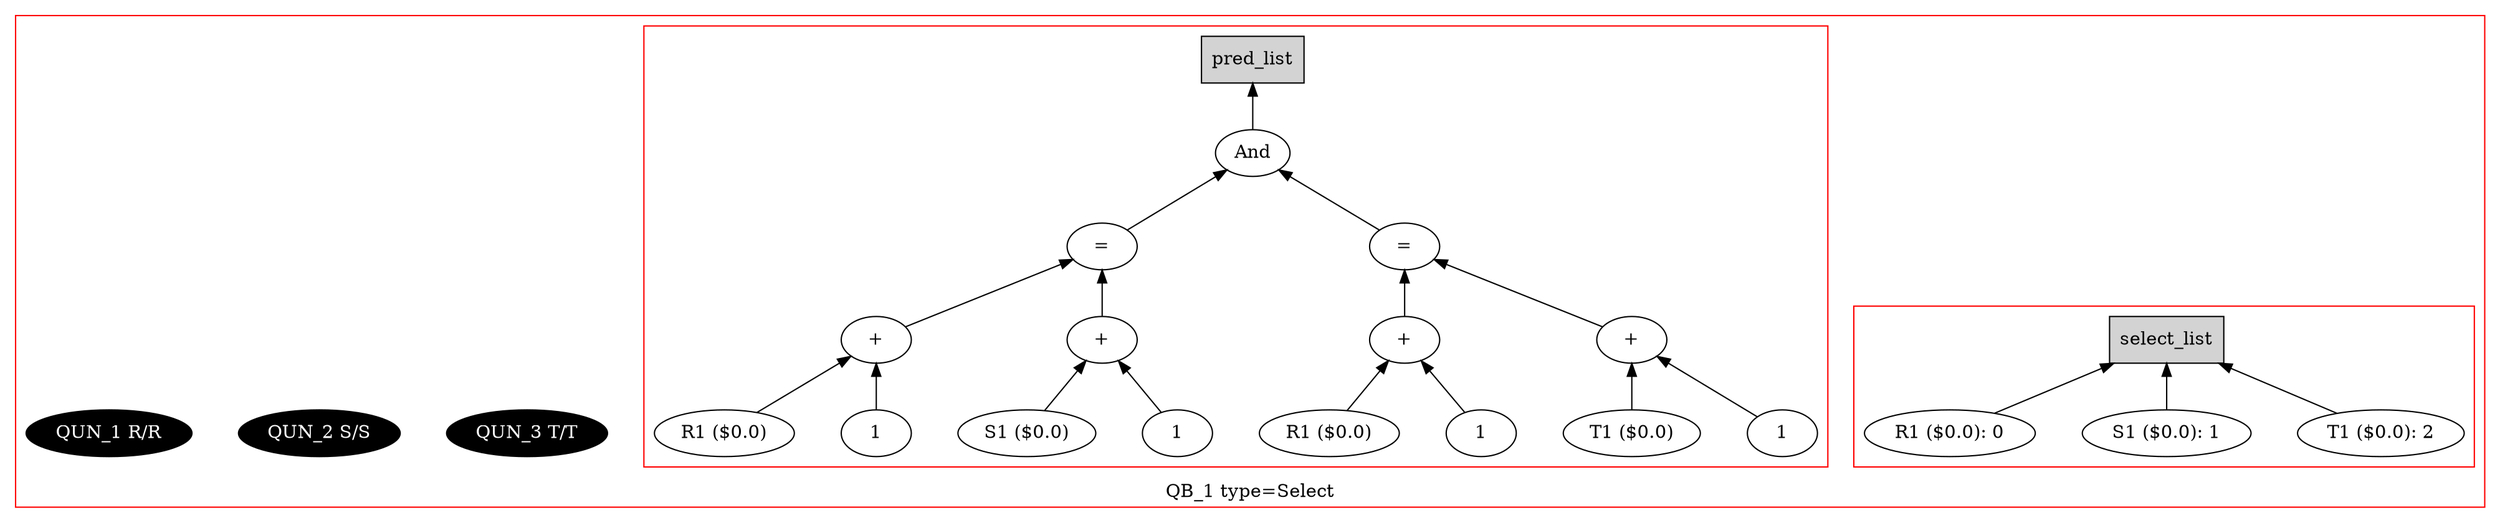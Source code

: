 digraph example1 {
    rankdir=BT;
    nodesep=0.5;
    ordering="in";
  subgraph cluster_QB_1 {
    "QB_1_selectlist"[label="select_list",shape=box,style=filled];
    color = "red"
  subgraph cluster_select_listQB_1 {
    exprnode1v1[label="R1 ($0.0): 0"];
    exprnode1v1 -> "QB_1_selectlist";
    exprnode2v1[label="S1 ($0.0): 1"];
    exprnode2v1 -> "QB_1_selectlist";
    exprnode3v1[label="T1 ($0.0): 2"];
    exprnode3v1 -> "QB_1_selectlist";
}
    "QUN_3"[label="QUN_3 T/T", fillcolor=black, fontcolor=white, style=filled]
    "QUN_2"[label="QUN_2 S/S", fillcolor=black, fontcolor=white, style=filled]
    "QUN_1"[label="QUN_1 R/R", fillcolor=black, fontcolor=white, style=filled]
  subgraph cluster_pred_listQB_1 {
    exprnode18v1[label="And"];
    exprnode10v1 -> exprnode18v1;
    exprnode10v1[label="="];
    exprnode6v1 -> exprnode10v1;
    exprnode6v1[label="+"];
    exprnode4v1 -> exprnode6v1;
    exprnode4v1[label="R1 ($0.0)"];
    exprnode5v1 -> exprnode6v1;
    exprnode5v1[label="1"];
    exprnode9v1 -> exprnode10v1;
    exprnode9v1[label="+"];
    exprnode7v1 -> exprnode9v1;
    exprnode7v1[label="S1 ($0.0)"];
    exprnode8v1 -> exprnode9v1;
    exprnode8v1[label="1"];
    exprnode17v1 -> exprnode18v1;
    exprnode17v1[label="="];
    exprnode13v1 -> exprnode17v1;
    exprnode13v1[label="+"];
    exprnode11v1 -> exprnode13v1;
    exprnode11v1[label="R1 ($0.0)"];
    exprnode12v1 -> exprnode13v1;
    exprnode12v1[label="1"];
    exprnode16v1 -> exprnode17v1;
    exprnode16v1[label="+"];
    exprnode14v1 -> exprnode16v1;
    exprnode14v1[label="T1 ($0.0)"];
    exprnode15v1 -> exprnode16v1;
    exprnode15v1[label="1"];
    exprnode18v1 -> QB_1_pred_list;
    "QB_1_pred_list"[label="pred_list",shape=box,style=filled];
}
    label = "QB_1 type=Select";
}
}
